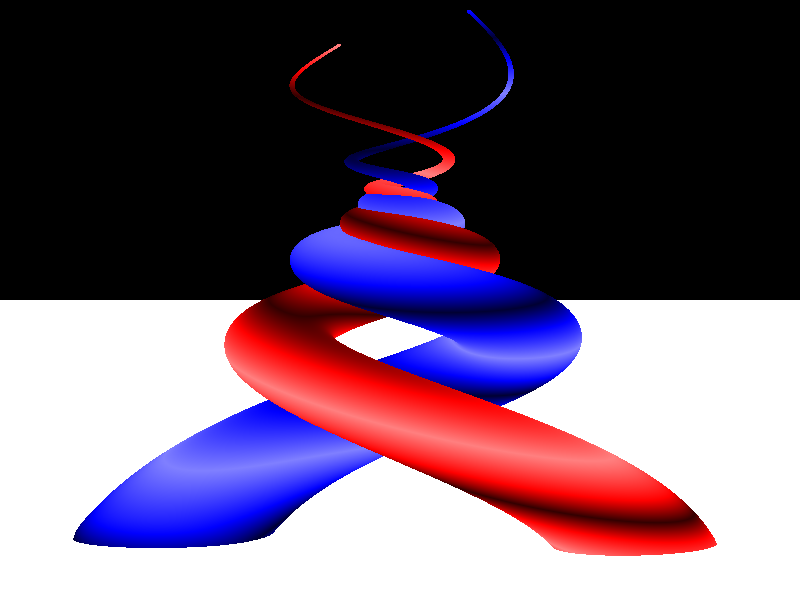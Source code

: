// Idea: Two spirals "snakes" that merge together and curl around each other
// They grow from ground from two different points
// They have some similar properties, some different 
// But like the fanfare vase
// Blob?

                       
                            
                            
camera { location <0,10,-50> right 0.75*x direction 2*z look_at <0,10,0>}


plane { y, 0 pigment { color rgb<1,1,1> } }                

light_source { <50,40,0> color rgb<1,1,1> }

                                                
#declare points = 100;                                                

#macro lover(base_thickness)
    sphere_sweep {
        cubic_spline
        points,
        #local point = 0;                  
        #local spin = 0;                 
        #local yy = -1.0;
        #while ( point < points)                
            #local from_bottom = point/points;
            #local from_top = 1.0-from_bottom;
            #local from_middle = 0.5-from_bottom;
            #local rad = from_top*from_top*2.0 + from_middle*from_middle*15 - 0;
            #local _thickness  = from_top*from_top*base_thickness + 0.05;
            <sin(spin) * rad, yy, cos(spin) * rad>, _thickness
            #local spin = spin + 0.1 + from_bottom*0.8 - from_bottom*from_bottom*0.8;
            #local yy = yy + rad * 0.12;
            #local point = point + 1;   
        #end     
        finish { reflection 0.4 diffuse 0.6 phong 1 }
    }
#end

object {  // Diana 
    lover( 1.8 )
    pigment {  
        gradient y   
        color_map {
            [ 0.0 color rgb<0.2,0,0>]
            [ 0.2 color rgb<1,0,0>]
            [ 0.5 color rgb<1,0.5,0.5>]
            [ 0.8 color rgb<1,0,0>]
            [ 1.0 color rgb<0.2,0,0>]
        }          
        scale 4                
        rotate <20,0,-15>        
    }                         
    rotate y*90        
    // Idead: color to change along y-axis (moods change)
}

object {  // Robert
    lover( 2.2 )   
    pigment {  
        gradient y   
        color_map {
            [ 0.0 color rgb<0,0,0.2>]
            [ 0.2 color rgb<0,0,1>]
            [ 0.5 color rgb<0.5,0.5,1>]
            [ 0.8 color rgb<0,0,1>]
            [ 1.0 color rgb<0,0,0.2>]
        }          
        scale 5                
        rotate z*20
    }                         
    rotate y*270
}